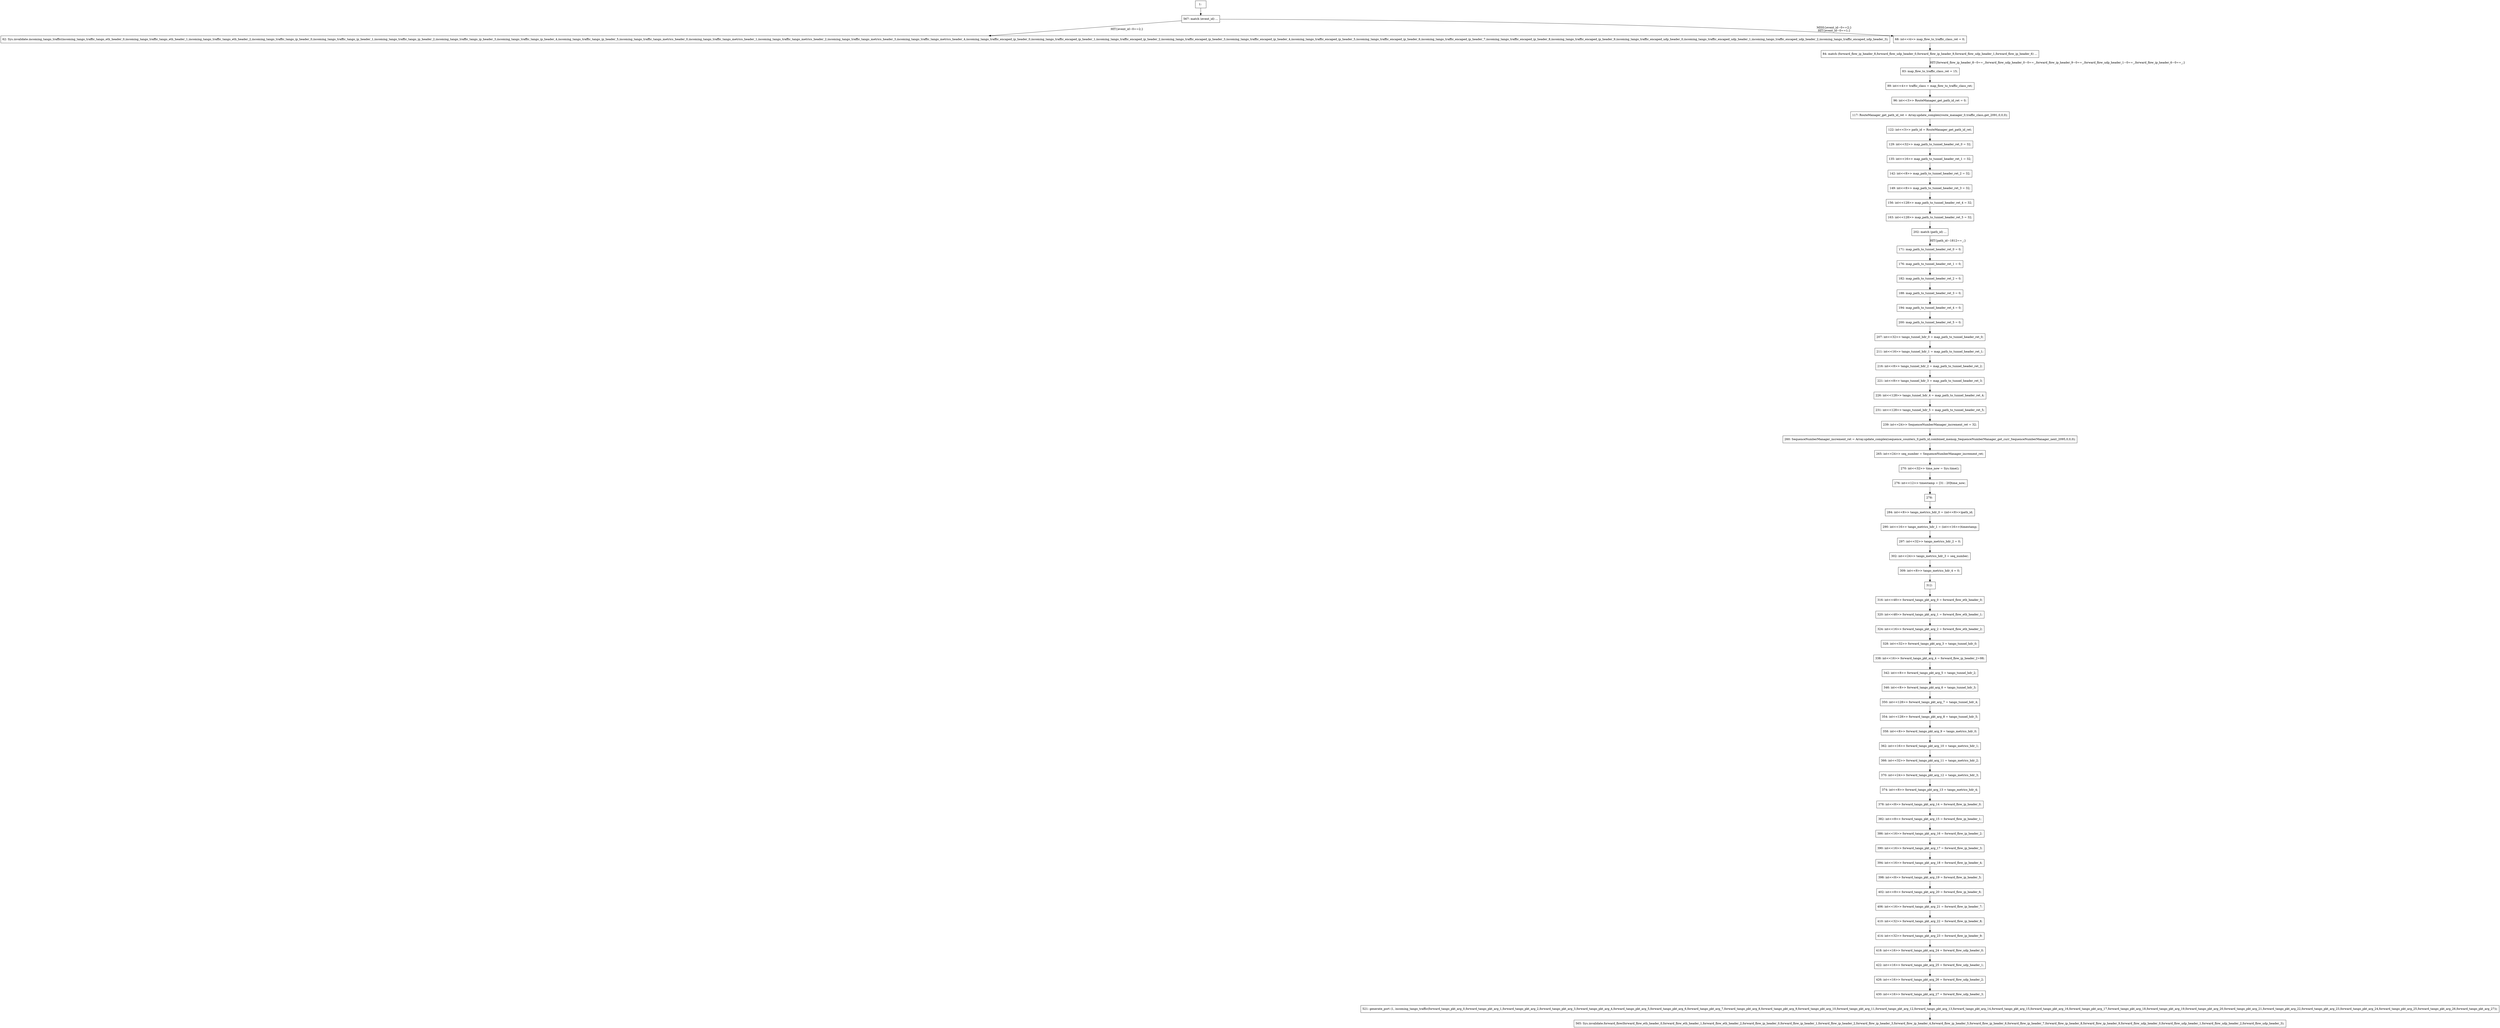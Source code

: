 digraph G {
  "1: " [shape=box, ];
  "278: " [shape=box, ];
  "312: " [shape=box, ];
  "565: Sys.invalidate.forward_flow(forward_flow_eth_header_0,forward_flow_eth_header_1,forward_flow_eth_header_2,forward_flow_ip_header_0,forward_flow_ip_header_1,forward_flow_ip_header_2,forward_flow_ip_header_3,forward_flow_ip_header_4,forward_flow_ip_header_5,forward_flow_ip_header_6,forward_flow_ip_header_7,forward_flow_ip_header_8,forward_flow_ip_header_9,forward_flow_udp_header_0,forward_flow_udp_header_1,forward_flow_udp_header_2,forward_flow_udp_header_3);" [
  shape=box, ];
  "62: Sys.invalidate.incoming_tango_traffic(incoming_tango_traffic_tango_eth_header_0,incoming_tango_traffic_tango_eth_header_1,incoming_tango_traffic_tango_eth_header_2,incoming_tango_traffic_tango_ip_header_0,incoming_tango_traffic_tango_ip_header_1,incoming_tango_traffic_tango_ip_header_2,incoming_tango_traffic_tango_ip_header_3,incoming_tango_traffic_tango_ip_header_4,incoming_tango_traffic_tango_ip_header_5,incoming_tango_traffic_tango_metrics_header_0,incoming_tango_traffic_tango_metrics_header_1,incoming_tango_traffic_tango_metrics_header_2,incoming_tango_traffic_tango_metrics_header_3,incoming_tango_traffic_tango_metrics_header_4,incoming_tango_traffic_encaped_ip_header_0,incoming_tango_traffic_encaped_ip_header_1,incoming_tango_traffic_encaped_ip_header_2,incoming_tango_traffic_encaped_ip_header_3,incoming_tango_traffic_encaped_ip_header_4,incoming_tango_traffic_encaped_ip_header_5,incoming_tango_traffic_encaped_ip_header_6,incoming_tango_traffic_encaped_ip_header_7,incoming_tango_traffic_encaped_ip_header_8,incoming_tango_traffic_encaped_ip_header_9,incoming_tango_traffic_encaped_udp_header_0,incoming_tango_traffic_encaped_udp_header_1,incoming_tango_traffic_encaped_udp_header_2,incoming_tango_traffic_encaped_udp_header_3);" [
  shape=box, ];
  "96: int<<3>> RouteManager_get_path_id_ret = 0;" [shape=box, ];
  "239: int<<24>> SequenceNumberManager_increment_ret = 32;" [shape=box, ];
  "316: int<<48>> forward_tango_pkt_arg_0 = forward_flow_eth_header_0;" [
  shape=box, ];
  "320: int<<48>> forward_tango_pkt_arg_1 = forward_flow_eth_header_1;" [
  shape=box, ];
  "362: int<<16>> forward_tango_pkt_arg_10 = tango_metrics_hdr_1;" [shape=box,
                                                                    ];
  "366: int<<32>> forward_tango_pkt_arg_11 = tango_metrics_hdr_2;" [shape=box,
                                                                    ];
  "370: int<<24>> forward_tango_pkt_arg_12 = tango_metrics_hdr_3;" [shape=box,
                                                                    ];
  "374: int<<8>> forward_tango_pkt_arg_13 = tango_metrics_hdr_4;" [shape=box, ];
  "378: int<<8>> forward_tango_pkt_arg_14 = forward_flow_ip_header_0;" [
  shape=box, ];
  "382: int<<8>> forward_tango_pkt_arg_15 = forward_flow_ip_header_1;" [
  shape=box, ];
  "386: int<<16>> forward_tango_pkt_arg_16 = forward_flow_ip_header_2;" [
  shape=box, ];
  "390: int<<16>> forward_tango_pkt_arg_17 = forward_flow_ip_header_3;" [
  shape=box, ];
  "394: int<<16>> forward_tango_pkt_arg_18 = forward_flow_ip_header_4;" [
  shape=box, ];
  "398: int<<8>> forward_tango_pkt_arg_19 = forward_flow_ip_header_5;" [
  shape=box, ];
  "324: int<<16>> forward_tango_pkt_arg_2 = forward_flow_eth_header_2;" [
  shape=box, ];
  "402: int<<8>> forward_tango_pkt_arg_20 = forward_flow_ip_header_6;" [
  shape=box, ];
  "406: int<<16>> forward_tango_pkt_arg_21 = forward_flow_ip_header_7;" [
  shape=box, ];
  "410: int<<32>> forward_tango_pkt_arg_22 = forward_flow_ip_header_8;" [
  shape=box, ];
  "414: int<<32>> forward_tango_pkt_arg_23 = forward_flow_ip_header_9;" [
  shape=box, ];
  "418: int<<16>> forward_tango_pkt_arg_24 = forward_flow_udp_header_0;" [
  shape=box, ];
  "422: int<<16>> forward_tango_pkt_arg_25 = forward_flow_udp_header_1;" [
  shape=box, ];
  "426: int<<16>> forward_tango_pkt_arg_26 = forward_flow_udp_header_2;" [
  shape=box, ];
  "430: int<<16>> forward_tango_pkt_arg_27 = forward_flow_udp_header_3;" [
  shape=box, ];
  "328: int<<32>> forward_tango_pkt_arg_3 = tango_tunnel_hdr_0;" [shape=box, ];
  "338: int<<16>> forward_tango_pkt_arg_4 = forward_flow_ip_header_2+88;" [
  shape=box, ];
  "342: int<<8>> forward_tango_pkt_arg_5 = tango_tunnel_hdr_2;" [shape=box, ];
  "346: int<<8>> forward_tango_pkt_arg_6 = tango_tunnel_hdr_3;" [shape=box, ];
  "350: int<<128>> forward_tango_pkt_arg_7 = tango_tunnel_hdr_4;" [shape=box, ];
  "354: int<<128>> forward_tango_pkt_arg_8 = tango_tunnel_hdr_5;" [shape=box, ];
  "358: int<<8>> forward_tango_pkt_arg_9 = tango_metrics_hdr_0;" [shape=box, ];
  "68: int<<4>> map_flow_to_traffic_class_ret = 0;" [shape=box, ];
  "129: int<<32>> map_path_to_tunnel_header_ret_0 = 32;" [shape=box, ];
  "135: int<<16>> map_path_to_tunnel_header_ret_1 = 32;" [shape=box, ];
  "142: int<<8>> map_path_to_tunnel_header_ret_2 = 32;" [shape=box, ];
  "149: int<<8>> map_path_to_tunnel_header_ret_3 = 32;" [shape=box, ];
  "156: int<<128>> map_path_to_tunnel_header_ret_4 = 32;" [shape=box, ];
  "163: int<<128>> map_path_to_tunnel_header_ret_5 = 32;" [shape=box, ];
  "122: int<<3>> path_id = RouteManager_get_path_id_ret;" [shape=box, ];
  "265: int<<24>> seq_number = SequenceNumberManager_increment_ret;" [
  shape=box, ];
  "284: int<<8>> tango_metrics_hdr_0 = (int<<8>>)path_id;" [shape=box, ];
  "290: int<<16>> tango_metrics_hdr_1 = (int<<16>>)timestamp;" [shape=box, ];
  "297: int<<32>> tango_metrics_hdr_2 = 0;" [shape=box, ];
  "302: int<<24>> tango_metrics_hdr_3 = seq_number;" [shape=box, ];
  "309: int<<8>> tango_metrics_hdr_4 = 0;" [shape=box, ];
  "207: int<<32>> tango_tunnel_hdr_0 = map_path_to_tunnel_header_ret_0;" [
  shape=box, ];
  "211: int<<16>> tango_tunnel_hdr_1 = map_path_to_tunnel_header_ret_1;" [
  shape=box, ];
  "216: int<<8>> tango_tunnel_hdr_2 = map_path_to_tunnel_header_ret_2;" [
  shape=box, ];
  "221: int<<8>> tango_tunnel_hdr_3 = map_path_to_tunnel_header_ret_3;" [
  shape=box, ];
  "226: int<<128>> tango_tunnel_hdr_4 = map_path_to_tunnel_header_ret_4;" [
  shape=box, ];
  "231: int<<128>> tango_tunnel_hdr_5 = map_path_to_tunnel_header_ret_5;" [
  shape=box, ];
  "270: int<<32>> time_now = Sys.time();" [shape=box, ];
  "276: int<<12>> timestamp = [31 : 20]time_now;" [shape=box, ];
  "89: int<<4>> traffic_class = map_flow_to_traffic_class_ret;" [shape=box, ];
  "117: RouteManager_get_path_id_ret = Array.update_complex(route_manager_0,traffic_class,get_2091,0,0,0);" [
  shape=box, ];
  "260: SequenceNumberManager_increment_ret = Array.update_complex(sequence_counters_0,path_id,combined_memop_SequenceNumberManager_get_curr_SequenceNumberManager_next_2095,0,0,0);" [
  shape=box, ];
  "83: map_flow_to_traffic_class_ret = 15;" [shape=box, ];
  "171: map_path_to_tunnel_header_ret_0 = 0;" [shape=box, ];
  "176: map_path_to_tunnel_header_ret_1 = 0;" [shape=box, ];
  "182: map_path_to_tunnel_header_ret_2 = 0;" [shape=box, ];
  "188: map_path_to_tunnel_header_ret_3 = 0;" [shape=box, ];
  "194: map_path_to_tunnel_header_ret_4 = 0;" [shape=box, ];
  "200: map_path_to_tunnel_header_ret_5 = 0;" [shape=box, ];
  "521: generate_port (1, incoming_tango_traffic(forward_tango_pkt_arg_0,forward_tango_pkt_arg_1,forward_tango_pkt_arg_2,forward_tango_pkt_arg_3,forward_tango_pkt_arg_4,forward_tango_pkt_arg_5,forward_tango_pkt_arg_6,forward_tango_pkt_arg_7,forward_tango_pkt_arg_8,forward_tango_pkt_arg_9,forward_tango_pkt_arg_10,forward_tango_pkt_arg_11,forward_tango_pkt_arg_12,forward_tango_pkt_arg_13,forward_tango_pkt_arg_14,forward_tango_pkt_arg_15,forward_tango_pkt_arg_16,forward_tango_pkt_arg_17,forward_tango_pkt_arg_18,forward_tango_pkt_arg_19,forward_tango_pkt_arg_20,forward_tango_pkt_arg_21,forward_tango_pkt_arg_22,forward_tango_pkt_arg_23,forward_tango_pkt_arg_24,forward_tango_pkt_arg_25,forward_tango_pkt_arg_26,forward_tango_pkt_arg_27));" [
  shape=box, ];
  "567: match (event_id) ...
" [shape=box, ];
  "84: match (forward_flow_ip_header_8,forward_flow_udp_header_0,forward_flow_ip_header_9,forward_flow_udp_header_1,forward_flow_ip_header_6) ...
" [
  shape=box, ];
  "202: match (path_id) ...
" [shape=box, ];
  
  
  "1: " -> "567: match (event_id) ...
" [label="", ];
  "278: " -> "284: int<<8>> tango_metrics_hdr_0 = (int<<8>>)path_id;" [
  label="", ];
  "312: " -> "316: int<<48>> forward_tango_pkt_arg_0 = forward_flow_eth_header_0;" [
  label="", ];
  "96: int<<3>> RouteManager_get_path_id_ret = 0;" -> "117: RouteManager_get_path_id_ret = Array.update_complex(route_manager_0,traffic_class,get_2091,0,0,0);" [
  label="", ];
  "239: int<<24>> SequenceNumberManager_increment_ret = 32;" -> "260: SequenceNumberManager_increment_ret = Array.update_complex(sequence_counters_0,path_id,combined_memop_SequenceNumberManager_get_curr_SequenceNumberManager_next_2095,0,0,0);" [
  label="", ];
  "316: int<<48>> forward_tango_pkt_arg_0 = forward_flow_eth_header_0;" -> "320: int<<48>> forward_tango_pkt_arg_1 = forward_flow_eth_header_1;" [
  label="", ];
  "320: int<<48>> forward_tango_pkt_arg_1 = forward_flow_eth_header_1;" -> "324: int<<16>> forward_tango_pkt_arg_2 = forward_flow_eth_header_2;" [
  label="", ];
  "362: int<<16>> forward_tango_pkt_arg_10 = tango_metrics_hdr_1;" -> "366: int<<32>> forward_tango_pkt_arg_11 = tango_metrics_hdr_2;" [
  label="", ];
  "366: int<<32>> forward_tango_pkt_arg_11 = tango_metrics_hdr_2;" -> "370: int<<24>> forward_tango_pkt_arg_12 = tango_metrics_hdr_3;" [
  label="", ];
  "370: int<<24>> forward_tango_pkt_arg_12 = tango_metrics_hdr_3;" -> "374: int<<8>> forward_tango_pkt_arg_13 = tango_metrics_hdr_4;" [
  label="", ];
  "374: int<<8>> forward_tango_pkt_arg_13 = tango_metrics_hdr_4;" -> "378: int<<8>> forward_tango_pkt_arg_14 = forward_flow_ip_header_0;" [
  label="", ];
  "378: int<<8>> forward_tango_pkt_arg_14 = forward_flow_ip_header_0;" -> "382: int<<8>> forward_tango_pkt_arg_15 = forward_flow_ip_header_1;" [
  label="", ];
  "382: int<<8>> forward_tango_pkt_arg_15 = forward_flow_ip_header_1;" -> "386: int<<16>> forward_tango_pkt_arg_16 = forward_flow_ip_header_2;" [
  label="", ];
  "386: int<<16>> forward_tango_pkt_arg_16 = forward_flow_ip_header_2;" -> "390: int<<16>> forward_tango_pkt_arg_17 = forward_flow_ip_header_3;" [
  label="", ];
  "390: int<<16>> forward_tango_pkt_arg_17 = forward_flow_ip_header_3;" -> "394: int<<16>> forward_tango_pkt_arg_18 = forward_flow_ip_header_4;" [
  label="", ];
  "394: int<<16>> forward_tango_pkt_arg_18 = forward_flow_ip_header_4;" -> "398: int<<8>> forward_tango_pkt_arg_19 = forward_flow_ip_header_5;" [
  label="", ];
  "398: int<<8>> forward_tango_pkt_arg_19 = forward_flow_ip_header_5;" -> "402: int<<8>> forward_tango_pkt_arg_20 = forward_flow_ip_header_6;" [
  label="", ];
  "324: int<<16>> forward_tango_pkt_arg_2 = forward_flow_eth_header_2;" -> "328: int<<32>> forward_tango_pkt_arg_3 = tango_tunnel_hdr_0;" [
  label="", ];
  "402: int<<8>> forward_tango_pkt_arg_20 = forward_flow_ip_header_6;" -> "406: int<<16>> forward_tango_pkt_arg_21 = forward_flow_ip_header_7;" [
  label="", ];
  "406: int<<16>> forward_tango_pkt_arg_21 = forward_flow_ip_header_7;" -> "410: int<<32>> forward_tango_pkt_arg_22 = forward_flow_ip_header_8;" [
  label="", ];
  "410: int<<32>> forward_tango_pkt_arg_22 = forward_flow_ip_header_8;" -> "414: int<<32>> forward_tango_pkt_arg_23 = forward_flow_ip_header_9;" [
  label="", ];
  "414: int<<32>> forward_tango_pkt_arg_23 = forward_flow_ip_header_9;" -> "418: int<<16>> forward_tango_pkt_arg_24 = forward_flow_udp_header_0;" [
  label="", ];
  "418: int<<16>> forward_tango_pkt_arg_24 = forward_flow_udp_header_0;" -> "422: int<<16>> forward_tango_pkt_arg_25 = forward_flow_udp_header_1;" [
  label="", ];
  "422: int<<16>> forward_tango_pkt_arg_25 = forward_flow_udp_header_1;" -> "426: int<<16>> forward_tango_pkt_arg_26 = forward_flow_udp_header_2;" [
  label="", ];
  "426: int<<16>> forward_tango_pkt_arg_26 = forward_flow_udp_header_2;" -> "430: int<<16>> forward_tango_pkt_arg_27 = forward_flow_udp_header_3;" [
  label="", ];
  "430: int<<16>> forward_tango_pkt_arg_27 = forward_flow_udp_header_3;" -> "521: generate_port (1, incoming_tango_traffic(forward_tango_pkt_arg_0,forward_tango_pkt_arg_1,forward_tango_pkt_arg_2,forward_tango_pkt_arg_3,forward_tango_pkt_arg_4,forward_tango_pkt_arg_5,forward_tango_pkt_arg_6,forward_tango_pkt_arg_7,forward_tango_pkt_arg_8,forward_tango_pkt_arg_9,forward_tango_pkt_arg_10,forward_tango_pkt_arg_11,forward_tango_pkt_arg_12,forward_tango_pkt_arg_13,forward_tango_pkt_arg_14,forward_tango_pkt_arg_15,forward_tango_pkt_arg_16,forward_tango_pkt_arg_17,forward_tango_pkt_arg_18,forward_tango_pkt_arg_19,forward_tango_pkt_arg_20,forward_tango_pkt_arg_21,forward_tango_pkt_arg_22,forward_tango_pkt_arg_23,forward_tango_pkt_arg_24,forward_tango_pkt_arg_25,forward_tango_pkt_arg_26,forward_tango_pkt_arg_27));" [
  label="", ];
  "328: int<<32>> forward_tango_pkt_arg_3 = tango_tunnel_hdr_0;" -> "338: int<<16>> forward_tango_pkt_arg_4 = forward_flow_ip_header_2+88;" [
  label="", ];
  "338: int<<16>> forward_tango_pkt_arg_4 = forward_flow_ip_header_2+88;" -> "342: int<<8>> forward_tango_pkt_arg_5 = tango_tunnel_hdr_2;" [
  label="", ];
  "342: int<<8>> forward_tango_pkt_arg_5 = tango_tunnel_hdr_2;" -> "346: int<<8>> forward_tango_pkt_arg_6 = tango_tunnel_hdr_3;" [
  label="", ];
  "346: int<<8>> forward_tango_pkt_arg_6 = tango_tunnel_hdr_3;" -> "350: int<<128>> forward_tango_pkt_arg_7 = tango_tunnel_hdr_4;" [
  label="", ];
  "350: int<<128>> forward_tango_pkt_arg_7 = tango_tunnel_hdr_4;" -> "354: int<<128>> forward_tango_pkt_arg_8 = tango_tunnel_hdr_5;" [
  label="", ];
  "354: int<<128>> forward_tango_pkt_arg_8 = tango_tunnel_hdr_5;" -> "358: int<<8>> forward_tango_pkt_arg_9 = tango_metrics_hdr_0;" [
  label="", ];
  "358: int<<8>> forward_tango_pkt_arg_9 = tango_metrics_hdr_0;" -> "362: int<<16>> forward_tango_pkt_arg_10 = tango_metrics_hdr_1;" [
  label="", ];
  "68: int<<4>> map_flow_to_traffic_class_ret = 0;" -> "84: match (forward_flow_ip_header_8,forward_flow_udp_header_0,forward_flow_ip_header_9,forward_flow_udp_header_1,forward_flow_ip_header_6) ...
" [
  label="", ];
  "129: int<<32>> map_path_to_tunnel_header_ret_0 = 32;" -> "135: int<<16>> map_path_to_tunnel_header_ret_1 = 32;" [
  label="", ];
  "135: int<<16>> map_path_to_tunnel_header_ret_1 = 32;" -> "142: int<<8>> map_path_to_tunnel_header_ret_2 = 32;" [
  label="", ];
  "142: int<<8>> map_path_to_tunnel_header_ret_2 = 32;" -> "149: int<<8>> map_path_to_tunnel_header_ret_3 = 32;" [
  label="", ];
  "149: int<<8>> map_path_to_tunnel_header_ret_3 = 32;" -> "156: int<<128>> map_path_to_tunnel_header_ret_4 = 32;" [
  label="", ];
  "156: int<<128>> map_path_to_tunnel_header_ret_4 = 32;" -> "163: int<<128>> map_path_to_tunnel_header_ret_5 = 32;" [
  label="", ];
  "163: int<<128>> map_path_to_tunnel_header_ret_5 = 32;" -> "202: match (path_id) ...
" [
  label="", ];
  "122: int<<3>> path_id = RouteManager_get_path_id_ret;" -> "129: int<<32>> map_path_to_tunnel_header_ret_0 = 32;" [
  label="", ];
  "265: int<<24>> seq_number = SequenceNumberManager_increment_ret;" -> "270: int<<32>> time_now = Sys.time();" [
  label="", ];
  "284: int<<8>> tango_metrics_hdr_0 = (int<<8>>)path_id;" -> "290: int<<16>> tango_metrics_hdr_1 = (int<<16>>)timestamp;" [
  label="", ];
  "290: int<<16>> tango_metrics_hdr_1 = (int<<16>>)timestamp;" -> "297: int<<32>> tango_metrics_hdr_2 = 0;" [
  label="", ];
  "297: int<<32>> tango_metrics_hdr_2 = 0;" -> "302: int<<24>> tango_metrics_hdr_3 = seq_number;" [
  label="", ];
  "302: int<<24>> tango_metrics_hdr_3 = seq_number;" -> "309: int<<8>> tango_metrics_hdr_4 = 0;" [
  label="", ];
  "309: int<<8>> tango_metrics_hdr_4 = 0;" -> "312: " [label="", ];
  "207: int<<32>> tango_tunnel_hdr_0 = map_path_to_tunnel_header_ret_0;" -> "211: int<<16>> tango_tunnel_hdr_1 = map_path_to_tunnel_header_ret_1;" [
  label="", ];
  "211: int<<16>> tango_tunnel_hdr_1 = map_path_to_tunnel_header_ret_1;" -> "216: int<<8>> tango_tunnel_hdr_2 = map_path_to_tunnel_header_ret_2;" [
  label="", ];
  "216: int<<8>> tango_tunnel_hdr_2 = map_path_to_tunnel_header_ret_2;" -> "221: int<<8>> tango_tunnel_hdr_3 = map_path_to_tunnel_header_ret_3;" [
  label="", ];
  "221: int<<8>> tango_tunnel_hdr_3 = map_path_to_tunnel_header_ret_3;" -> "226: int<<128>> tango_tunnel_hdr_4 = map_path_to_tunnel_header_ret_4;" [
  label="", ];
  "226: int<<128>> tango_tunnel_hdr_4 = map_path_to_tunnel_header_ret_4;" -> "231: int<<128>> tango_tunnel_hdr_5 = map_path_to_tunnel_header_ret_5;" [
  label="", ];
  "231: int<<128>> tango_tunnel_hdr_5 = map_path_to_tunnel_header_ret_5;" -> "239: int<<24>> SequenceNumberManager_increment_ret = 32;" [
  label="", ];
  "270: int<<32>> time_now = Sys.time();" -> "276: int<<12>> timestamp = [31 : 20]time_now;" [
  label="", ];
  "276: int<<12>> timestamp = [31 : 20]time_now;" -> "278: " [label="", ];
  "89: int<<4>> traffic_class = map_flow_to_traffic_class_ret;" -> "96: int<<3>> RouteManager_get_path_id_ret = 0;" [
  label="", ];
  "117: RouteManager_get_path_id_ret = Array.update_complex(route_manager_0,traffic_class,get_2091,0,0,0);" -> "122: int<<3>> path_id = RouteManager_get_path_id_ret;" [
  label="", ];
  "260: SequenceNumberManager_increment_ret = Array.update_complex(sequence_counters_0,path_id,combined_memop_SequenceNumberManager_get_curr_SequenceNumberManager_next_2095,0,0,0);" -> "265: int<<24>> seq_number = SequenceNumberManager_increment_ret;" [
  label="", ];
  "83: map_flow_to_traffic_class_ret = 15;" -> "89: int<<4>> traffic_class = map_flow_to_traffic_class_ret;" [
  label="", ];
  "171: map_path_to_tunnel_header_ret_0 = 0;" -> "176: map_path_to_tunnel_header_ret_1 = 0;" [
  label="", ];
  "176: map_path_to_tunnel_header_ret_1 = 0;" -> "182: map_path_to_tunnel_header_ret_2 = 0;" [
  label="", ];
  "182: map_path_to_tunnel_header_ret_2 = 0;" -> "188: map_path_to_tunnel_header_ret_3 = 0;" [
  label="", ];
  "188: map_path_to_tunnel_header_ret_3 = 0;" -> "194: map_path_to_tunnel_header_ret_4 = 0;" [
  label="", ];
  "194: map_path_to_tunnel_header_ret_4 = 0;" -> "200: map_path_to_tunnel_header_ret_5 = 0;" [
  label="", ];
  "200: map_path_to_tunnel_header_ret_5 = 0;" -> "207: int<<32>> tango_tunnel_hdr_0 = map_path_to_tunnel_header_ret_0;" [
  label="", ];
  "521: generate_port (1, incoming_tango_traffic(forward_tango_pkt_arg_0,forward_tango_pkt_arg_1,forward_tango_pkt_arg_2,forward_tango_pkt_arg_3,forward_tango_pkt_arg_4,forward_tango_pkt_arg_5,forward_tango_pkt_arg_6,forward_tango_pkt_arg_7,forward_tango_pkt_arg_8,forward_tango_pkt_arg_9,forward_tango_pkt_arg_10,forward_tango_pkt_arg_11,forward_tango_pkt_arg_12,forward_tango_pkt_arg_13,forward_tango_pkt_arg_14,forward_tango_pkt_arg_15,forward_tango_pkt_arg_16,forward_tango_pkt_arg_17,forward_tango_pkt_arg_18,forward_tango_pkt_arg_19,forward_tango_pkt_arg_20,forward_tango_pkt_arg_21,forward_tango_pkt_arg_22,forward_tango_pkt_arg_23,forward_tango_pkt_arg_24,forward_tango_pkt_arg_25,forward_tango_pkt_arg_26,forward_tango_pkt_arg_27));" -> "565: Sys.invalidate.forward_flow(forward_flow_eth_header_0,forward_flow_eth_header_1,forward_flow_eth_header_2,forward_flow_ip_header_0,forward_flow_ip_header_1,forward_flow_ip_header_2,forward_flow_ip_header_3,forward_flow_ip_header_4,forward_flow_ip_header_5,forward_flow_ip_header_6,forward_flow_ip_header_7,forward_flow_ip_header_8,forward_flow_ip_header_9,forward_flow_udp_header_0,forward_flow_udp_header_1,forward_flow_udp_header_2,forward_flow_udp_header_3);" [
  label="", ];
  "567: match (event_id) ...
" -> "62: Sys.invalidate.incoming_tango_traffic(incoming_tango_traffic_tango_eth_header_0,incoming_tango_traffic_tango_eth_header_1,incoming_tango_traffic_tango_eth_header_2,incoming_tango_traffic_tango_ip_header_0,incoming_tango_traffic_tango_ip_header_1,incoming_tango_traffic_tango_ip_header_2,incoming_tango_traffic_tango_ip_header_3,incoming_tango_traffic_tango_ip_header_4,incoming_tango_traffic_tango_ip_header_5,incoming_tango_traffic_tango_metrics_header_0,incoming_tango_traffic_tango_metrics_header_1,incoming_tango_traffic_tango_metrics_header_2,incoming_tango_traffic_tango_metrics_header_3,incoming_tango_traffic_tango_metrics_header_4,incoming_tango_traffic_encaped_ip_header_0,incoming_tango_traffic_encaped_ip_header_1,incoming_tango_traffic_encaped_ip_header_2,incoming_tango_traffic_encaped_ip_header_3,incoming_tango_traffic_encaped_ip_header_4,incoming_tango_traffic_encaped_ip_header_5,incoming_tango_traffic_encaped_ip_header_6,incoming_tango_traffic_encaped_ip_header_7,incoming_tango_traffic_encaped_ip_header_8,incoming_tango_traffic_encaped_ip_header_9,incoming_tango_traffic_encaped_udp_header_0,incoming_tango_traffic_encaped_udp_header_1,incoming_tango_traffic_encaped_udp_header_2,incoming_tango_traffic_encaped_udp_header_3);" [
  label="HIT{event_id~0==2;}", ];
  "567: match (event_id) ...
" -> "68: int<<4>> map_flow_to_traffic_class_ret = 0;" [
  label="MISS{event_id~0==2;}
HIT{event_id~0==1;}", ];
  "84: match (forward_flow_ip_header_8,forward_flow_udp_header_0,forward_flow_ip_header_9,forward_flow_udp_header_1,forward_flow_ip_header_6) ...
" -> "83: map_flow_to_traffic_class_ret = 15;" [
  label="HIT{forward_flow_ip_header_8~0==_,forward_flow_udp_header_0~0==_,forward_flow_ip_header_9~0==_,forward_flow_udp_header_1~0==_,forward_flow_ip_header_6~0==_;}",
  ];
  "202: match (path_id) ...
" -> "171: map_path_to_tunnel_header_ret_0 = 0;" [
  label="HIT{path_id~1812==_;}", ];
  
  }